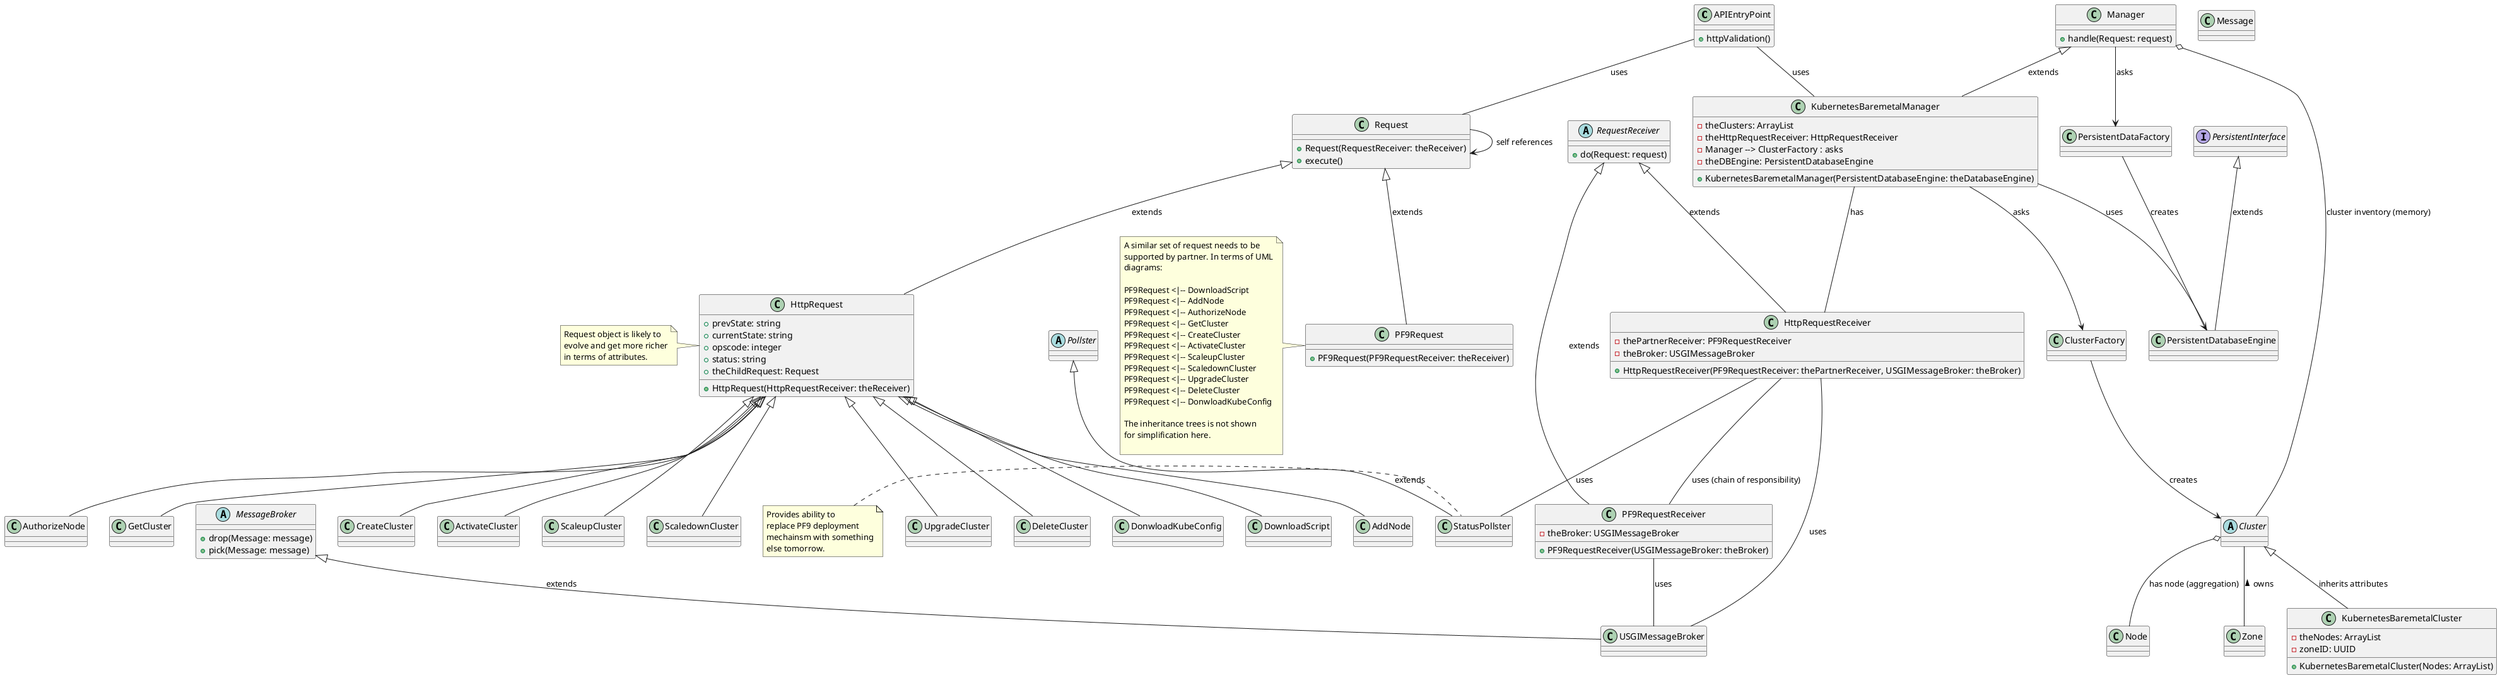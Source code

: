 @startuml

class APIEntryPoint {
   + httpValidation()
}

class Message

abstract class Pollster
class StatusPollster
Pollster <|-- StatusPollster: extends

note left
    Provides ability to
    replace PF9 deployment
    mechainsm with something
    else tomorrow.
end note

abstract class MessageBroker {
    + drop(Message: message)
    + pick(Message: message)
}

class USGIMessageBroker
MessageBroker <|-- USGIMessageBroker: extends

APIEntryPoint -- KubernetesBaremetalManager : uses
APIEntryPoint -- Request : uses


class ClusterFactory
KubernetesBaremetalManager --> ClusterFactory : asks
ClusterFactory --> Cluster : creates

class PersistentDataFactory
Manager --> PersistentDataFactory : asks
PersistentDataFactory --> PersistentDatabaseEngine : creates

abstract class RequestReceiver {
    + do(Request: request)
}

class HttpRequestReceiver {
    + HttpRequestReceiver(PF9RequestReceiver: thePartnerReceiver, USGIMessageBroker: theBroker)
    - thePartnerReceiver: PF9RequestReceiver
    - theBroker: USGIMessageBroker
}

RequestReceiver <|-- HttpRequestReceiver: extends

class PF9RequestReceiver {
    + PF9RequestReceiver(USGIMessageBroker: theBroker)
    - theBroker: USGIMessageBroker
}

RequestReceiver <|-- PF9RequestReceiver: extends

HttpRequestReceiver -- USGIMessageBroker : uses
HttpRequestReceiver -- PF9RequestReceiver : uses (chain of responsibility)

PF9RequestReceiver -- USGIMessageBroker : uses

class Manager {
    + handle(Request: request)
}

class KubernetesBaremetalManager {
    + KubernetesBaremetalManager(PersistentDatabaseEngine: theDatabaseEngine)
    - theClusters: ArrayList
    - theHttpRequestReceiver: HttpRequestReceiver
    - Manager --> ClusterFactory : asks
    - theDBEngine: PersistentDatabaseEngine
}
Manager <|-- KubernetesBaremetalManager: extends

HttpRequestReceiver -- StatusPollster : uses

KubernetesBaremetalManager -- PersistentDatabaseEngine : uses
KubernetesBaremetalManager O-- HttpRequestReceiver : has

interface PersistentInterface
class PersistentDatabaseEngine
PersistentInterface <|-- PersistentDatabaseEngine: extends

class Request {
    + Request(RequestReceiver: theReceiver)
    + execute()
}

class HttpRequest {
    + HttpRequest(HttpRequestReceiver: theReceiver)
    + prevState: string
    + currentState: string
    + opscode: integer
    + status: string
    + theChildRequest: Request
}

class HttpRequest
Request <|-- HttpRequest: extends
note left
    Request object is likely to
    evolve and get more richer
    in terms of attributes.
end note


Request --> Request : self references

HttpRequest <|-- DownloadScript
HttpRequest <|-- AddNode
HttpRequest <|-- AuthorizeNode
HttpRequest <|-- GetCluster
HttpRequest <|-- CreateCluster
HttpRequest <|-- ActivateCluster
HttpRequest <|-- ScaleupCluster
HttpRequest <|-- ScaledownCluster
HttpRequest <|-- UpgradeCluster
HttpRequest <|-- DeleteCluster
HttpRequest <|-- DonwloadKubeConfig

class PF9Request {
    + PF9Request(PF9RequestReceiver: theReceiver)
}

note left
    A similar set of request needs to be
    supported by partner. In terms of UML
    diagrams:

    PF9Request <|-- DownloadScript
    PF9Request <|-- AddNode
    PF9Request <|-- AuthorizeNode
    PF9Request <|-- GetCluster
    PF9Request <|-- CreateCluster
    PF9Request <|-- ActivateCluster
    PF9Request <|-- ScaleupCluster
    PF9Request <|-- ScaledownCluster
    PF9Request <|-- UpgradeCluster
    PF9Request <|-- DeleteCluster
    PF9Request <|-- DonwloadKubeConfig

    The inheritance trees is not shown
    for simplification here.

end note

Request <|-- PF9Request: extends


class Node
class Zone
abstract class  Cluster
class KubernetesBaremetalCluster {
    + KubernetesBaremetalCluster(Nodes: ArrayList)
    - theNodes: ArrayList
    - zoneID: UUID
}
Cluster <|-- KubernetesBaremetalCluster : inherits attributes


Cluster -- Zone: < owns
Manager o-- Cluster : cluster inventory (memory)
Cluster o-- Node : has node (aggregation)

@enduml
